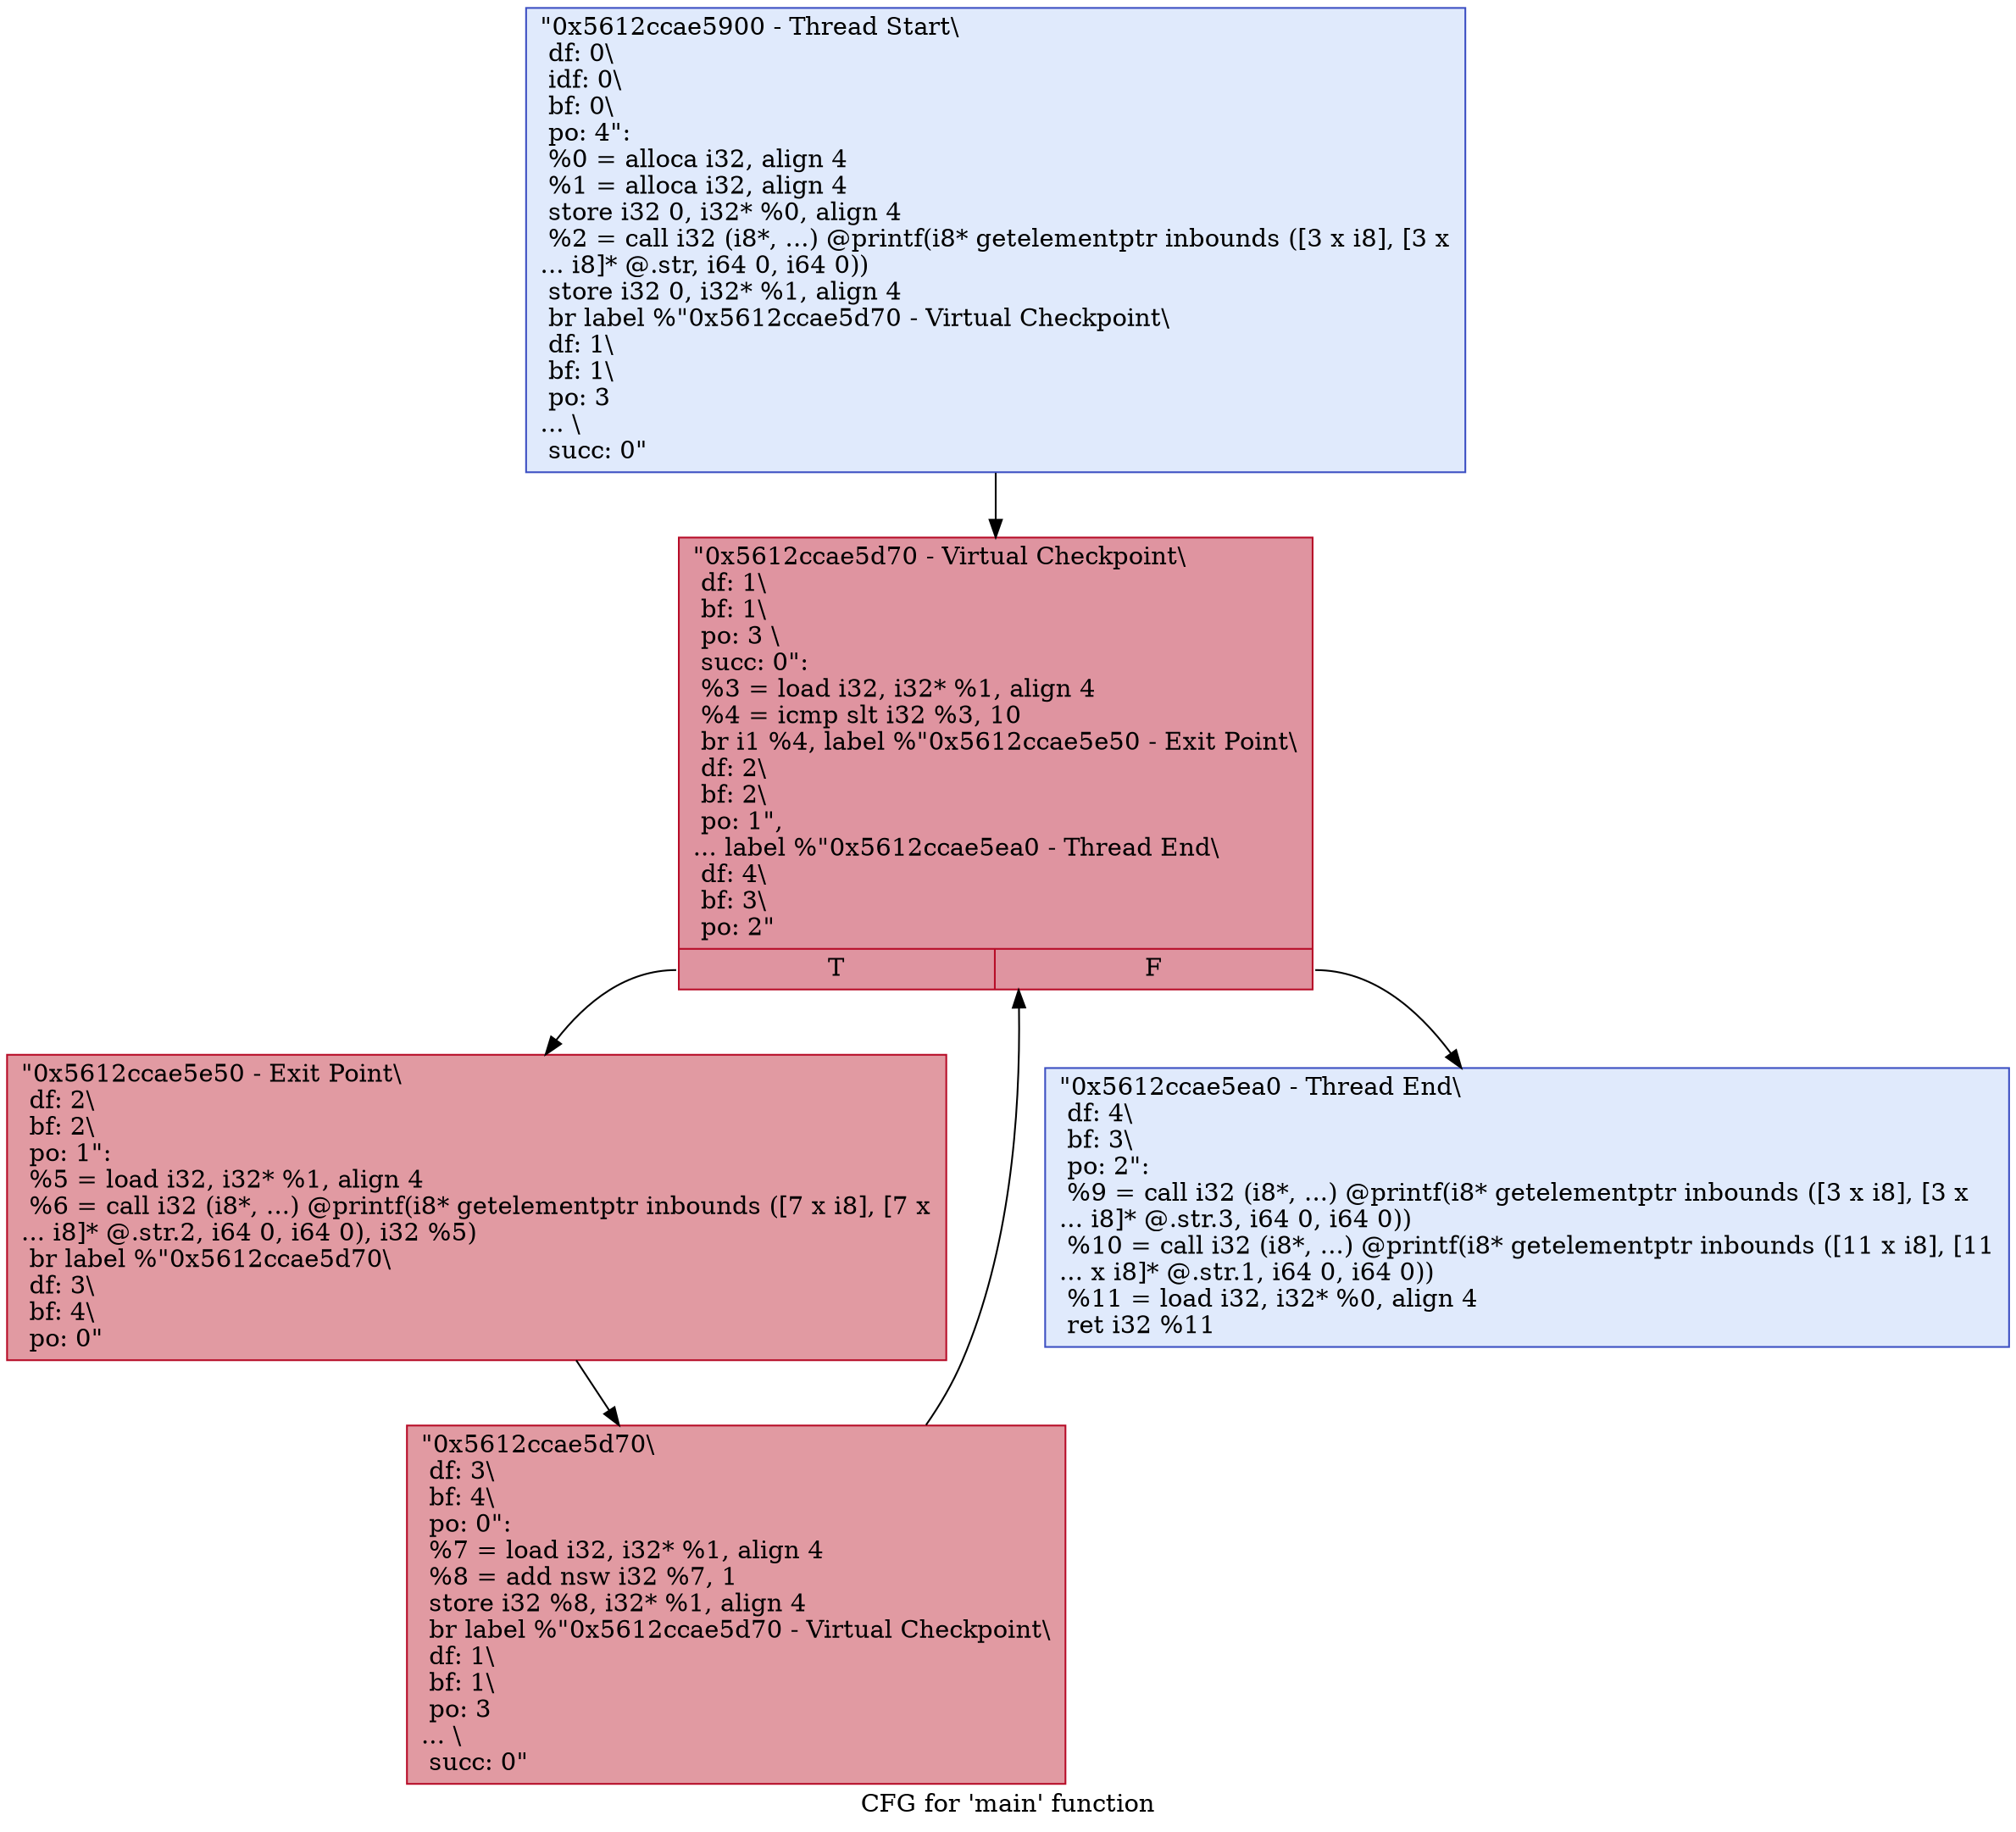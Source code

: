 digraph "CFG for 'main' function" {
	label="CFG for 'main' function";

	Node0x5612ccae5900 [shape=record,color="#3d50c3ff", style=filled, fillcolor="#b9d0f970",label="{\"0x5612ccae5900 - Thread Start\\\l df: 0\\\l idf: 0\\\l bf: 0\\\l po: 4\":\l  %0 = alloca i32, align 4\l  %1 = alloca i32, align 4\l  store i32 0, i32* %0, align 4\l  %2 = call i32 (i8*, ...) @printf(i8* getelementptr inbounds ([3 x i8], [3 x\l... i8]* @.str, i64 0, i64 0))\l  store i32 0, i32* %1, align 4\l  br label %\"0x5612ccae5d70 - Virtual Checkpoint\\\l df: 1\\\l bf: 1\\\l po: 3\l... \\\l succ: 0\"\l}"];
	Node0x5612ccae5900 -> Node0x5612ccae5c40;
	Node0x5612ccae5c40 [shape=record,color="#b70d28ff", style=filled, fillcolor="#b70d2870",label="{\"0x5612ccae5d70 - Virtual Checkpoint\\\l df: 1\\\l bf: 1\\\l po: 3 \\\l succ: 0\": \l  %3 = load i32, i32* %1, align 4\l  %4 = icmp slt i32 %3, 10\l  br i1 %4, label %\"0x5612ccae5e50 - Exit Point\\\l df: 2\\\l bf: 2\\\l po: 1\",\l... label %\"0x5612ccae5ea0 - Thread End\\\l df: 4\\\l bf: 3\\\l po: 2\"\l|{<s0>T|<s1>F}}"];
	Node0x5612ccae5c40:s0 -> Node0x5612ccae5e50;
	Node0x5612ccae5c40:s1 -> Node0x5612ccae5ea0;
	Node0x5612ccae5e50 [shape=record,color="#b70d28ff", style=filled, fillcolor="#bb1b2c70",label="{\"0x5612ccae5e50 - Exit Point\\\l df: 2\\\l bf: 2\\\l po: 1\": \l  %5 = load i32, i32* %1, align 4\l  %6 = call i32 (i8*, ...) @printf(i8* getelementptr inbounds ([7 x i8], [7 x\l... i8]* @.str.2, i64 0, i64 0), i32 %5)\l  br label %\"0x5612ccae5d70\\\l df: 3\\\l bf: 4\\\l po: 0\"\l}"];
	Node0x5612ccae5e50 -> Node0x5612ccae5d70;
	Node0x5612ccae5d70 [shape=record,color="#b70d28ff", style=filled, fillcolor="#bb1b2c70",label="{\"0x5612ccae5d70\\\l df: 3\\\l bf: 4\\\l po: 0\":      \l  %7 = load i32, i32* %1, align 4\l  %8 = add nsw i32 %7, 1\l  store i32 %8, i32* %1, align 4\l  br label %\"0x5612ccae5d70 - Virtual Checkpoint\\\l df: 1\\\l bf: 1\\\l po: 3\l... \\\l succ: 0\"\l}"];
	Node0x5612ccae5d70 -> Node0x5612ccae5c40;
	Node0x5612ccae5ea0 [shape=record,color="#3d50c3ff", style=filled, fillcolor="#b9d0f970",label="{\"0x5612ccae5ea0 - Thread End\\\l df: 4\\\l bf: 3\\\l po: 2\": \l  %9 = call i32 (i8*, ...) @printf(i8* getelementptr inbounds ([3 x i8], [3 x\l... i8]* @.str.3, i64 0, i64 0))\l  %10 = call i32 (i8*, ...) @printf(i8* getelementptr inbounds ([11 x i8], [11\l... x i8]* @.str.1, i64 0, i64 0))\l  %11 = load i32, i32* %0, align 4\l  ret i32 %11\l}"];
}
